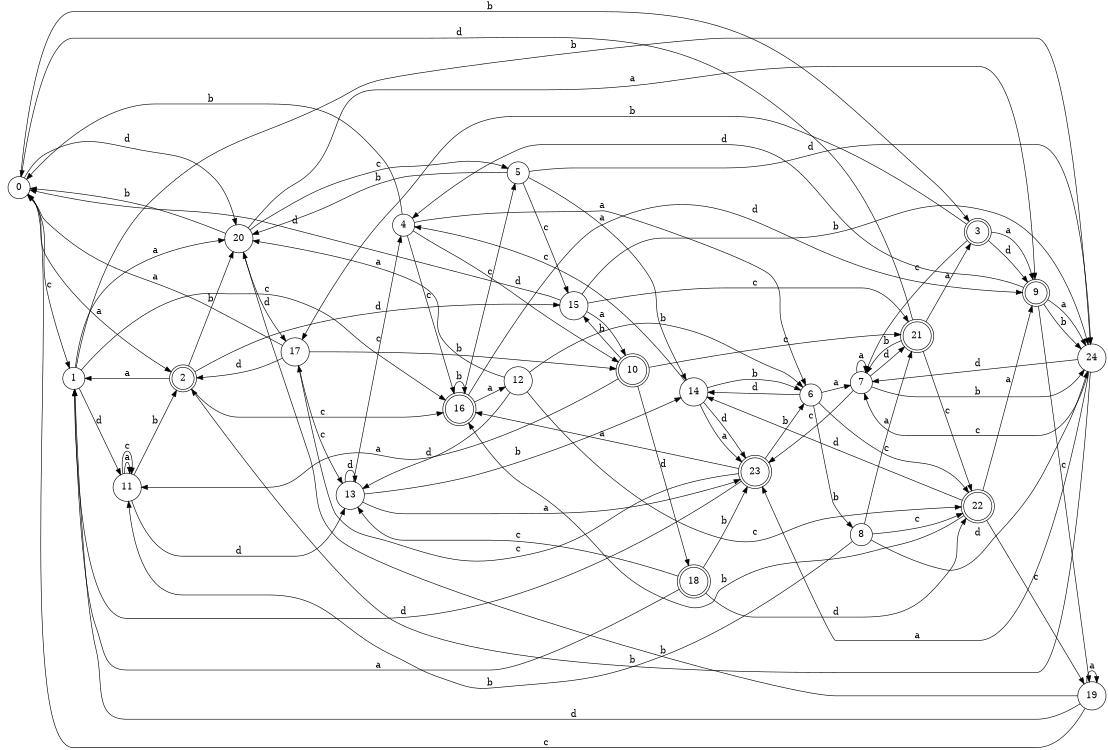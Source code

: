 digraph n20_5 {
__start0 [label="" shape="none"];

rankdir=LR;
size="8,5";

s0 [style="filled", color="black", fillcolor="white" shape="circle", label="0"];
s1 [style="filled", color="black", fillcolor="white" shape="circle", label="1"];
s2 [style="rounded,filled", color="black", fillcolor="white" shape="doublecircle", label="2"];
s3 [style="rounded,filled", color="black", fillcolor="white" shape="doublecircle", label="3"];
s4 [style="filled", color="black", fillcolor="white" shape="circle", label="4"];
s5 [style="filled", color="black", fillcolor="white" shape="circle", label="5"];
s6 [style="filled", color="black", fillcolor="white" shape="circle", label="6"];
s7 [style="filled", color="black", fillcolor="white" shape="circle", label="7"];
s8 [style="filled", color="black", fillcolor="white" shape="circle", label="8"];
s9 [style="rounded,filled", color="black", fillcolor="white" shape="doublecircle", label="9"];
s10 [style="rounded,filled", color="black", fillcolor="white" shape="doublecircle", label="10"];
s11 [style="filled", color="black", fillcolor="white" shape="circle", label="11"];
s12 [style="filled", color="black", fillcolor="white" shape="circle", label="12"];
s13 [style="filled", color="black", fillcolor="white" shape="circle", label="13"];
s14 [style="filled", color="black", fillcolor="white" shape="circle", label="14"];
s15 [style="filled", color="black", fillcolor="white" shape="circle", label="15"];
s16 [style="rounded,filled", color="black", fillcolor="white" shape="doublecircle", label="16"];
s17 [style="filled", color="black", fillcolor="white" shape="circle", label="17"];
s18 [style="rounded,filled", color="black", fillcolor="white" shape="doublecircle", label="18"];
s19 [style="filled", color="black", fillcolor="white" shape="circle", label="19"];
s20 [style="filled", color="black", fillcolor="white" shape="circle", label="20"];
s21 [style="rounded,filled", color="black", fillcolor="white" shape="doublecircle", label="21"];
s22 [style="rounded,filled", color="black", fillcolor="white" shape="doublecircle", label="22"];
s23 [style="rounded,filled", color="black", fillcolor="white" shape="doublecircle", label="23"];
s24 [style="filled", color="black", fillcolor="white" shape="circle", label="24"];
s0 -> s2 [label="a"];
s0 -> s3 [label="b"];
s0 -> s1 [label="c"];
s0 -> s20 [label="d"];
s1 -> s20 [label="a"];
s1 -> s24 [label="b"];
s1 -> s16 [label="c"];
s1 -> s11 [label="d"];
s2 -> s1 [label="a"];
s2 -> s20 [label="b"];
s2 -> s16 [label="c"];
s2 -> s15 [label="d"];
s3 -> s9 [label="a"];
s3 -> s17 [label="b"];
s3 -> s7 [label="c"];
s3 -> s9 [label="d"];
s4 -> s6 [label="a"];
s4 -> s0 [label="b"];
s4 -> s16 [label="c"];
s4 -> s10 [label="d"];
s5 -> s14 [label="a"];
s5 -> s20 [label="b"];
s5 -> s15 [label="c"];
s5 -> s24 [label="d"];
s6 -> s7 [label="a"];
s6 -> s8 [label="b"];
s6 -> s22 [label="c"];
s6 -> s14 [label="d"];
s7 -> s7 [label="a"];
s7 -> s24 [label="b"];
s7 -> s23 [label="c"];
s7 -> s21 [label="d"];
s8 -> s21 [label="a"];
s8 -> s11 [label="b"];
s8 -> s22 [label="c"];
s8 -> s24 [label="d"];
s9 -> s24 [label="a"];
s9 -> s24 [label="b"];
s9 -> s19 [label="c"];
s9 -> s4 [label="d"];
s10 -> s11 [label="a"];
s10 -> s15 [label="b"];
s10 -> s21 [label="c"];
s10 -> s18 [label="d"];
s11 -> s11 [label="a"];
s11 -> s2 [label="b"];
s11 -> s11 [label="c"];
s11 -> s13 [label="d"];
s12 -> s20 [label="a"];
s12 -> s6 [label="b"];
s12 -> s22 [label="c"];
s12 -> s13 [label="d"];
s13 -> s23 [label="a"];
s13 -> s14 [label="b"];
s13 -> s4 [label="c"];
s13 -> s13 [label="d"];
s14 -> s23 [label="a"];
s14 -> s6 [label="b"];
s14 -> s4 [label="c"];
s14 -> s23 [label="d"];
s15 -> s10 [label="a"];
s15 -> s24 [label="b"];
s15 -> s21 [label="c"];
s15 -> s0 [label="d"];
s16 -> s12 [label="a"];
s16 -> s16 [label="b"];
s16 -> s5 [label="c"];
s16 -> s9 [label="d"];
s17 -> s0 [label="a"];
s17 -> s10 [label="b"];
s17 -> s13 [label="c"];
s17 -> s2 [label="d"];
s18 -> s1 [label="a"];
s18 -> s23 [label="b"];
s18 -> s13 [label="c"];
s18 -> s22 [label="d"];
s19 -> s19 [label="a"];
s19 -> s20 [label="b"];
s19 -> s0 [label="c"];
s19 -> s1 [label="d"];
s20 -> s9 [label="a"];
s20 -> s0 [label="b"];
s20 -> s5 [label="c"];
s20 -> s17 [label="d"];
s21 -> s3 [label="a"];
s21 -> s7 [label="b"];
s21 -> s22 [label="c"];
s21 -> s0 [label="d"];
s22 -> s9 [label="a"];
s22 -> s16 [label="b"];
s22 -> s19 [label="c"];
s22 -> s14 [label="d"];
s23 -> s16 [label="a"];
s23 -> s6 [label="b"];
s23 -> s17 [label="c"];
s23 -> s1 [label="d"];
s24 -> s23 [label="a"];
s24 -> s2 [label="b"];
s24 -> s7 [label="c"];
s24 -> s7 [label="d"];

}